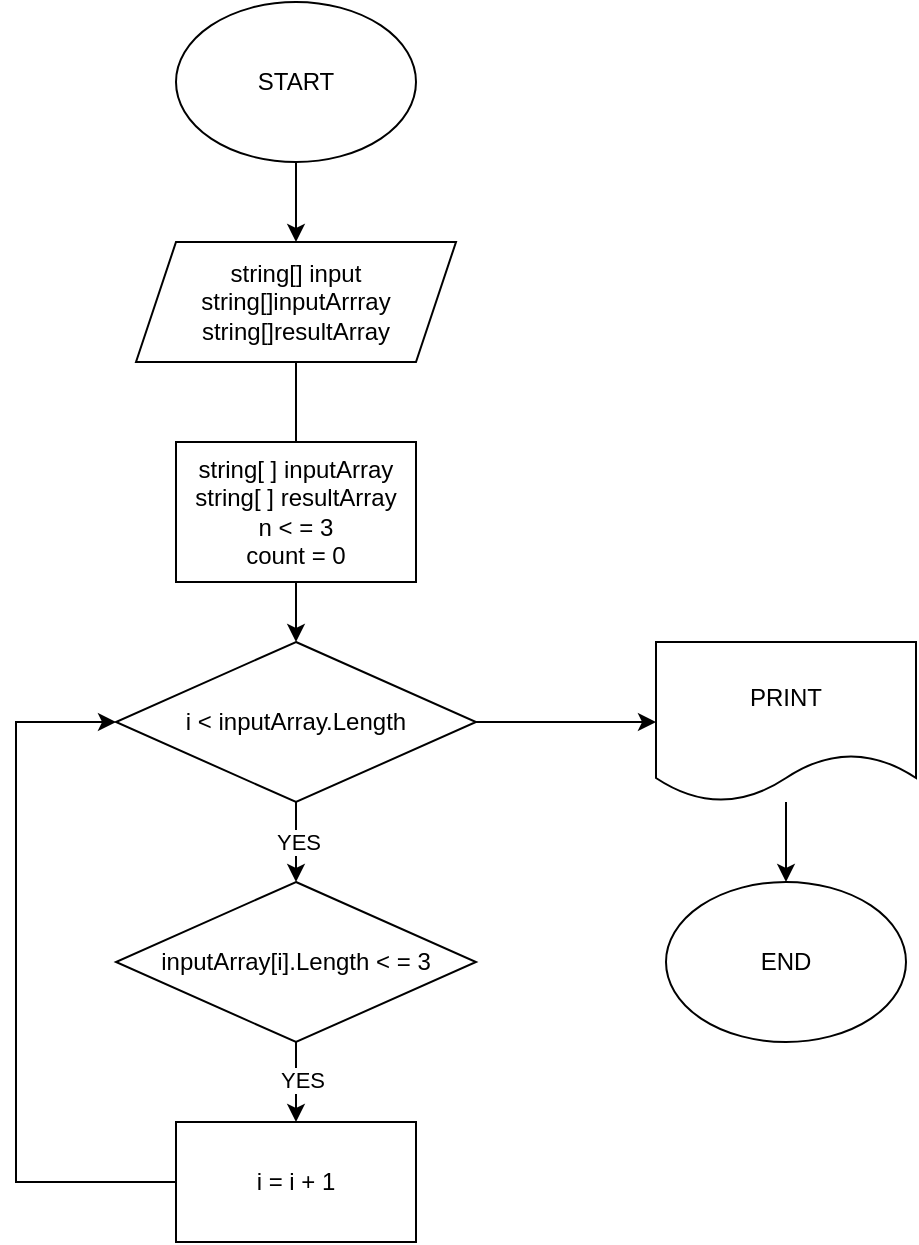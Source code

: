 <mxfile version="22.0.3" type="device">
  <diagram id="C5RBs43oDa-KdzZeNtuy" name="Page-1">
    <mxGraphModel dx="1036" dy="614" grid="1" gridSize="10" guides="1" tooltips="1" connect="1" arrows="1" fold="1" page="1" pageScale="1" pageWidth="827" pageHeight="1169" math="0" shadow="0">
      <root>
        <mxCell id="WIyWlLk6GJQsqaUBKTNV-0" />
        <mxCell id="WIyWlLk6GJQsqaUBKTNV-1" parent="WIyWlLk6GJQsqaUBKTNV-0" />
        <mxCell id="D88tU2I7AIm7sRf6-Czu-1" style="edgeStyle=orthogonalEdgeStyle;rounded=0;orthogonalLoop=1;jettySize=auto;html=1;" edge="1" parent="WIyWlLk6GJQsqaUBKTNV-1" source="D88tU2I7AIm7sRf6-Czu-0" target="D88tU2I7AIm7sRf6-Czu-2">
          <mxGeometry relative="1" as="geometry">
            <mxPoint x="380" y="160" as="targetPoint" />
          </mxGeometry>
        </mxCell>
        <mxCell id="D88tU2I7AIm7sRf6-Czu-0" value="START" style="ellipse;whiteSpace=wrap;html=1;" vertex="1" parent="WIyWlLk6GJQsqaUBKTNV-1">
          <mxGeometry x="320" y="40" width="120" height="80" as="geometry" />
        </mxCell>
        <mxCell id="D88tU2I7AIm7sRf6-Czu-4" value="" style="edgeStyle=orthogonalEdgeStyle;rounded=0;orthogonalLoop=1;jettySize=auto;html=1;" edge="1" parent="WIyWlLk6GJQsqaUBKTNV-1" source="D88tU2I7AIm7sRf6-Czu-2">
          <mxGeometry relative="1" as="geometry">
            <mxPoint x="380" y="270" as="targetPoint" />
          </mxGeometry>
        </mxCell>
        <mxCell id="D88tU2I7AIm7sRf6-Czu-2" value="string[] input&lt;br&gt;string[]inputArrray&lt;br&gt;string[]resultArray" style="shape=parallelogram;perimeter=parallelogramPerimeter;whiteSpace=wrap;html=1;fixedSize=1;" vertex="1" parent="WIyWlLk6GJQsqaUBKTNV-1">
          <mxGeometry x="300" y="160" width="160" height="60" as="geometry" />
        </mxCell>
        <mxCell id="D88tU2I7AIm7sRf6-Czu-7" style="edgeStyle=orthogonalEdgeStyle;rounded=0;orthogonalLoop=1;jettySize=auto;html=1;" edge="1" parent="WIyWlLk6GJQsqaUBKTNV-1" source="D88tU2I7AIm7sRf6-Czu-6">
          <mxGeometry relative="1" as="geometry">
            <mxPoint x="380" y="360" as="targetPoint" />
          </mxGeometry>
        </mxCell>
        <mxCell id="D88tU2I7AIm7sRf6-Czu-6" value="string[ ] inputArray&lt;br&gt;string[ ] resultArray&lt;br&gt;n &amp;lt; = 3&lt;br&gt;count = 0" style="rounded=0;whiteSpace=wrap;html=1;" vertex="1" parent="WIyWlLk6GJQsqaUBKTNV-1">
          <mxGeometry x="320" y="260" width="120" height="70" as="geometry" />
        </mxCell>
        <mxCell id="D88tU2I7AIm7sRf6-Czu-9" value="YES" style="edgeStyle=orthogonalEdgeStyle;rounded=0;orthogonalLoop=1;jettySize=auto;html=1;" edge="1" parent="WIyWlLk6GJQsqaUBKTNV-1" source="D88tU2I7AIm7sRf6-Czu-8">
          <mxGeometry relative="1" as="geometry">
            <mxPoint x="380" y="480" as="targetPoint" />
          </mxGeometry>
        </mxCell>
        <mxCell id="D88tU2I7AIm7sRf6-Czu-17" style="edgeStyle=orthogonalEdgeStyle;rounded=0;orthogonalLoop=1;jettySize=auto;html=1;" edge="1" parent="WIyWlLk6GJQsqaUBKTNV-1" source="D88tU2I7AIm7sRf6-Czu-8" target="D88tU2I7AIm7sRf6-Czu-18">
          <mxGeometry relative="1" as="geometry">
            <mxPoint x="520" y="400" as="targetPoint" />
          </mxGeometry>
        </mxCell>
        <mxCell id="D88tU2I7AIm7sRf6-Czu-8" value="i &amp;lt; inputArray.Length" style="rhombus;whiteSpace=wrap;html=1;" vertex="1" parent="WIyWlLk6GJQsqaUBKTNV-1">
          <mxGeometry x="290" y="360" width="180" height="80" as="geometry" />
        </mxCell>
        <mxCell id="D88tU2I7AIm7sRf6-Czu-11" style="edgeStyle=orthogonalEdgeStyle;rounded=0;orthogonalLoop=1;jettySize=auto;html=1;" edge="1" parent="WIyWlLk6GJQsqaUBKTNV-1" source="D88tU2I7AIm7sRf6-Czu-10" target="D88tU2I7AIm7sRf6-Czu-12">
          <mxGeometry relative="1" as="geometry">
            <mxPoint x="380" y="600" as="targetPoint" />
          </mxGeometry>
        </mxCell>
        <mxCell id="D88tU2I7AIm7sRf6-Czu-15" value="YES" style="edgeLabel;html=1;align=center;verticalAlign=middle;resizable=0;points=[];" vertex="1" connectable="0" parent="D88tU2I7AIm7sRf6-Czu-11">
          <mxGeometry x="-0.06" y="3" relative="1" as="geometry">
            <mxPoint as="offset" />
          </mxGeometry>
        </mxCell>
        <mxCell id="D88tU2I7AIm7sRf6-Czu-10" value="inputArray[i].Length &amp;lt; = 3" style="rhombus;whiteSpace=wrap;html=1;" vertex="1" parent="WIyWlLk6GJQsqaUBKTNV-1">
          <mxGeometry x="290" y="480" width="180" height="80" as="geometry" />
        </mxCell>
        <mxCell id="D88tU2I7AIm7sRf6-Czu-13" style="edgeStyle=orthogonalEdgeStyle;rounded=0;orthogonalLoop=1;jettySize=auto;html=1;entryX=0;entryY=0.5;entryDx=0;entryDy=0;" edge="1" parent="WIyWlLk6GJQsqaUBKTNV-1" source="D88tU2I7AIm7sRf6-Czu-12" target="D88tU2I7AIm7sRf6-Czu-8">
          <mxGeometry relative="1" as="geometry">
            <Array as="points">
              <mxPoint x="240" y="630" />
              <mxPoint x="240" y="400" />
            </Array>
          </mxGeometry>
        </mxCell>
        <mxCell id="D88tU2I7AIm7sRf6-Czu-12" value="i = i + 1" style="rounded=0;whiteSpace=wrap;html=1;" vertex="1" parent="WIyWlLk6GJQsqaUBKTNV-1">
          <mxGeometry x="320" y="600" width="120" height="60" as="geometry" />
        </mxCell>
        <mxCell id="D88tU2I7AIm7sRf6-Czu-19" style="edgeStyle=orthogonalEdgeStyle;rounded=0;orthogonalLoop=1;jettySize=auto;html=1;" edge="1" parent="WIyWlLk6GJQsqaUBKTNV-1" source="D88tU2I7AIm7sRf6-Czu-18" target="D88tU2I7AIm7sRf6-Czu-20">
          <mxGeometry relative="1" as="geometry">
            <mxPoint x="750" y="400" as="targetPoint" />
          </mxGeometry>
        </mxCell>
        <mxCell id="D88tU2I7AIm7sRf6-Czu-18" value="PRINT" style="shape=document;whiteSpace=wrap;html=1;boundedLbl=1;" vertex="1" parent="WIyWlLk6GJQsqaUBKTNV-1">
          <mxGeometry x="560" y="360" width="130" height="80" as="geometry" />
        </mxCell>
        <mxCell id="D88tU2I7AIm7sRf6-Czu-20" value="END" style="ellipse;whiteSpace=wrap;html=1;" vertex="1" parent="WIyWlLk6GJQsqaUBKTNV-1">
          <mxGeometry x="565" y="480" width="120" height="80" as="geometry" />
        </mxCell>
      </root>
    </mxGraphModel>
  </diagram>
</mxfile>
